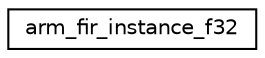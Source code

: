digraph "Graphical Class Hierarchy"
{
 // LATEX_PDF_SIZE
  edge [fontname="Helvetica",fontsize="10",labelfontname="Helvetica",labelfontsize="10"];
  node [fontname="Helvetica",fontsize="10",shape=record];
  rankdir="LR";
  Node0 [label="arm_fir_instance_f32",height=0.2,width=0.4,color="black", fillcolor="white", style="filled",URL="$structarm__fir__instance__f32.html",tooltip="Instance structure for the floating-point FIR filter."];
}
